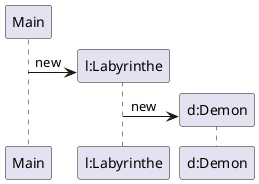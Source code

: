 @startuml
'https://plantuml.com/sequence-diagram

participant Main
participant "l:Labyrinthe" as labyrinthe
participant "d:Demon" as demon
create labyrinthe
Main -> labyrinthe : new
create demon
labyrinthe -> demon : new

@enduml
